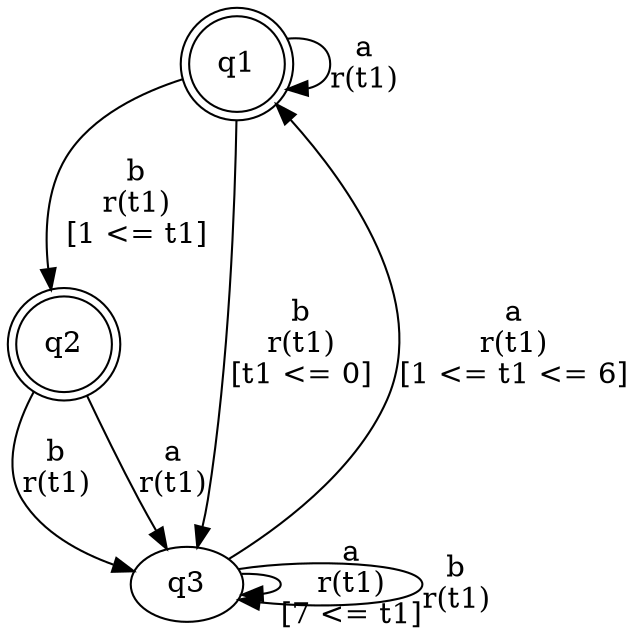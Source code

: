 digraph L {
	qq1[label=q1 shape=doublecircle]
	qq2[label=q2 shape=doublecircle]
	qq3[label=q3]
	qq1 -> qq1[label="a\nr(t1)\n"]
	qq1 -> qq2[label="b\nr(t1)\n[1 <= t1]"]
	qq2 -> qq3[label="b\nr(t1)\n"]
	qq3 -> qq3[label="a\nr(t1)\n[7 <= t1]"]
	qq3 -> qq3[label="b\nr(t1)\n"]
	qq3 -> qq1[label="a\nr(t1)\n[1 <= t1 <= 6]"]
	qq2 -> qq3[label="a\nr(t1)\n"]
	qq1 -> qq3[label="b\nr(t1)\n[t1 <= 0]"]
}
